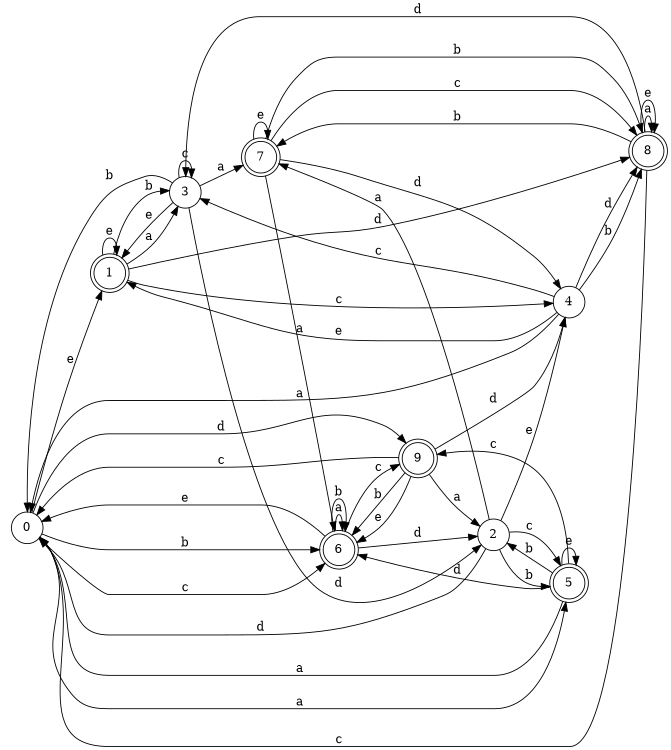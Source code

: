 digraph n8_2 {
__start0 [label="" shape="none"];

rankdir=LR;
size="8,5";

s0 [style="filled", color="black", fillcolor="white" shape="circle", label="0"];
s1 [style="rounded,filled", color="black", fillcolor="white" shape="doublecircle", label="1"];
s2 [style="filled", color="black", fillcolor="white" shape="circle", label="2"];
s3 [style="filled", color="black", fillcolor="white" shape="circle", label="3"];
s4 [style="filled", color="black", fillcolor="white" shape="circle", label="4"];
s5 [style="rounded,filled", color="black", fillcolor="white" shape="doublecircle", label="5"];
s6 [style="rounded,filled", color="black", fillcolor="white" shape="doublecircle", label="6"];
s7 [style="rounded,filled", color="black", fillcolor="white" shape="doublecircle", label="7"];
s8 [style="rounded,filled", color="black", fillcolor="white" shape="doublecircle", label="8"];
s9 [style="rounded,filled", color="black", fillcolor="white" shape="doublecircle", label="9"];
s0 -> s5 [label="a"];
s0 -> s6 [label="b"];
s0 -> s6 [label="c"];
s0 -> s9 [label="d"];
s0 -> s1 [label="e"];
s1 -> s3 [label="a"];
s1 -> s3 [label="b"];
s1 -> s4 [label="c"];
s1 -> s8 [label="d"];
s1 -> s1 [label="e"];
s2 -> s7 [label="a"];
s2 -> s5 [label="b"];
s2 -> s5 [label="c"];
s2 -> s0 [label="d"];
s2 -> s4 [label="e"];
s3 -> s7 [label="a"];
s3 -> s0 [label="b"];
s3 -> s3 [label="c"];
s3 -> s2 [label="d"];
s3 -> s1 [label="e"];
s4 -> s0 [label="a"];
s4 -> s8 [label="b"];
s4 -> s3 [label="c"];
s4 -> s8 [label="d"];
s4 -> s1 [label="e"];
s5 -> s0 [label="a"];
s5 -> s2 [label="b"];
s5 -> s9 [label="c"];
s5 -> s6 [label="d"];
s5 -> s5 [label="e"];
s6 -> s6 [label="a"];
s6 -> s6 [label="b"];
s6 -> s9 [label="c"];
s6 -> s2 [label="d"];
s6 -> s0 [label="e"];
s7 -> s6 [label="a"];
s7 -> s8 [label="b"];
s7 -> s8 [label="c"];
s7 -> s4 [label="d"];
s7 -> s7 [label="e"];
s8 -> s8 [label="a"];
s8 -> s7 [label="b"];
s8 -> s0 [label="c"];
s8 -> s3 [label="d"];
s8 -> s8 [label="e"];
s9 -> s2 [label="a"];
s9 -> s6 [label="b"];
s9 -> s0 [label="c"];
s9 -> s4 [label="d"];
s9 -> s6 [label="e"];

}